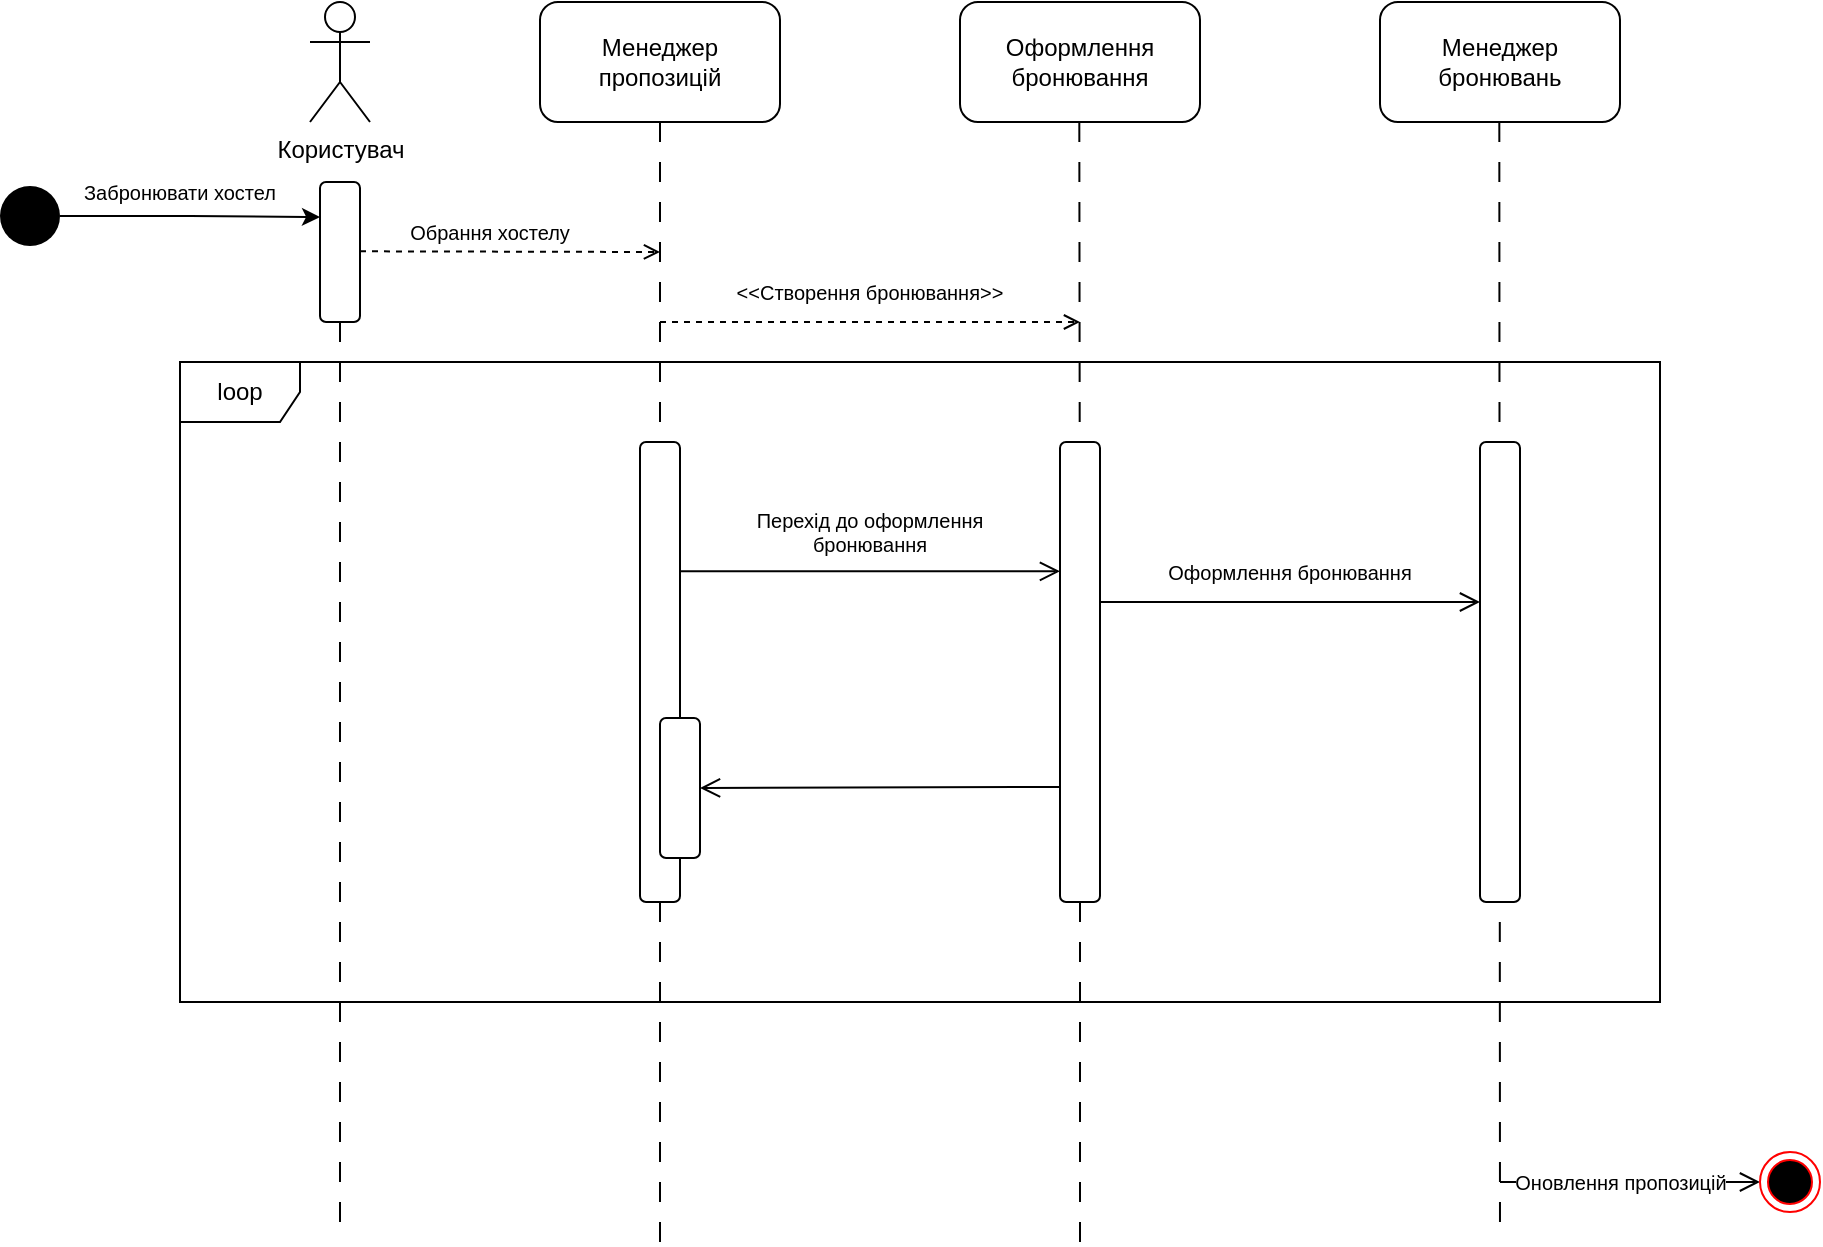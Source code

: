 <mxfile version="15.8.6" type="github">
  <diagram name="Page-1" id="13e1069c-82ec-6db2-03f1-153e76fe0fe0">
    <mxGraphModel dx="946" dy="614" grid="1" gridSize="10" guides="1" tooltips="1" connect="1" arrows="1" fold="1" page="1" pageScale="1" pageWidth="1100" pageHeight="850" background="none" math="0" shadow="0">
      <root>
        <mxCell id="0" />
        <mxCell id="1" parent="0" />
        <mxCell id="R89YBkCyaEipsPVi2r1F-6" style="edgeStyle=orthogonalEdgeStyle;rounded=0;orthogonalLoop=1;jettySize=auto;html=1;exitX=1;exitY=0.5;exitDx=0;exitDy=0;entryX=0;entryY=0.25;entryDx=0;entryDy=0;" parent="1" source="R89YBkCyaEipsPVi2r1F-2" target="R89YBkCyaEipsPVi2r1F-3" edge="1">
          <mxGeometry relative="1" as="geometry" />
        </mxCell>
        <mxCell id="R89YBkCyaEipsPVi2r1F-2" value="" style="ellipse;fillColor=#000000;strokeColor=none;" parent="1" vertex="1">
          <mxGeometry x="40" y="112" width="30" height="30" as="geometry" />
        </mxCell>
        <mxCell id="R89YBkCyaEipsPVi2r1F-3" value="" style="rounded=1;whiteSpace=wrap;html=1;" parent="1" vertex="1">
          <mxGeometry x="200" y="110" width="20" height="70" as="geometry" />
        </mxCell>
        <mxCell id="R89YBkCyaEipsPVi2r1F-4" value="Менеджер пропозицій" style="rounded=1;whiteSpace=wrap;html=1;" parent="1" vertex="1">
          <mxGeometry x="310" y="20" width="120" height="60" as="geometry" />
        </mxCell>
        <mxCell id="R89YBkCyaEipsPVi2r1F-5" value="Користувач" style="shape=umlActor;verticalLabelPosition=bottom;verticalAlign=top;html=1;outlineConnect=0;" parent="1" vertex="1">
          <mxGeometry x="195" y="20" width="30" height="60" as="geometry" />
        </mxCell>
        <mxCell id="R89YBkCyaEipsPVi2r1F-7" value="&lt;font style=&quot;font-size: 10px&quot;&gt;Забронювати хостел&lt;/font&gt;" style="text;html=1;strokeColor=none;fillColor=none;align=center;verticalAlign=middle;whiteSpace=wrap;rounded=0;" parent="1" vertex="1">
          <mxGeometry x="80" y="100" width="100" height="30" as="geometry" />
        </mxCell>
        <mxCell id="R89YBkCyaEipsPVi2r1F-8" value="Оформлення бронювання" style="rounded=1;whiteSpace=wrap;html=1;" parent="1" vertex="1">
          <mxGeometry x="520" y="20" width="120" height="60" as="geometry" />
        </mxCell>
        <mxCell id="R89YBkCyaEipsPVi2r1F-14" value="" style="endArrow=none;startArrow=none;endFill=0;startFill=0;endSize=8;html=1;verticalAlign=bottom;dashed=1;labelBackgroundColor=none;dashPattern=10 10;rounded=0;fontSize=10;exitX=0.5;exitY=1;exitDx=0;exitDy=0;" parent="1" source="R89YBkCyaEipsPVi2r1F-3" edge="1">
          <mxGeometry width="160" relative="1" as="geometry">
            <mxPoint x="270" y="180" as="sourcePoint" />
            <mxPoint x="210" y="640" as="targetPoint" />
          </mxGeometry>
        </mxCell>
        <mxCell id="R89YBkCyaEipsPVi2r1F-16" value="Обрання хостелу" style="text;html=1;strokeColor=none;fillColor=none;align=center;verticalAlign=middle;whiteSpace=wrap;rounded=0;fontSize=10;" parent="1" vertex="1">
          <mxGeometry x="240" y="120" width="90" height="30" as="geometry" />
        </mxCell>
        <mxCell id="R89YBkCyaEipsPVi2r1F-17" value="Менеджер бронювань" style="rounded=1;whiteSpace=wrap;html=1;" parent="1" vertex="1">
          <mxGeometry x="730" y="20" width="120" height="60" as="geometry" />
        </mxCell>
        <mxCell id="R89YBkCyaEipsPVi2r1F-19" value="" style="endArrow=none;startArrow=none;endFill=0;startFill=0;endSize=8;html=1;verticalAlign=bottom;dashed=1;labelBackgroundColor=none;dashPattern=10 10;rounded=0;fontSize=10;exitX=0.5;exitY=1;exitDx=0;exitDy=0;" parent="1" source="R89YBkCyaEipsPVi2r1F-29" edge="1">
          <mxGeometry width="160" relative="1" as="geometry">
            <mxPoint x="369.66" y="130.0" as="sourcePoint" />
            <mxPoint x="370" y="640" as="targetPoint" />
          </mxGeometry>
        </mxCell>
        <mxCell id="R89YBkCyaEipsPVi2r1F-20" value="" style="endArrow=none;startArrow=none;endFill=0;startFill=0;endSize=8;html=1;verticalAlign=bottom;dashed=1;labelBackgroundColor=none;dashPattern=10 10;rounded=0;fontSize=10;exitX=0.5;exitY=1;exitDx=0;exitDy=0;" parent="1" source="R89YBkCyaEipsPVi2r1F-32" edge="1">
          <mxGeometry width="160" relative="1" as="geometry">
            <mxPoint x="579.66" y="80" as="sourcePoint" />
            <mxPoint x="580" y="640" as="targetPoint" />
          </mxGeometry>
        </mxCell>
        <mxCell id="R89YBkCyaEipsPVi2r1F-21" value="" style="endArrow=none;startArrow=none;endFill=0;startFill=0;endSize=8;html=1;verticalAlign=bottom;dashed=1;labelBackgroundColor=none;dashPattern=10 10;rounded=0;fontSize=10;exitX=0.5;exitY=1;exitDx=0;exitDy=0;" parent="1" edge="1">
          <mxGeometry width="160" relative="1" as="geometry">
            <mxPoint x="789.66" y="80" as="sourcePoint" />
            <mxPoint x="790" y="640" as="targetPoint" />
          </mxGeometry>
        </mxCell>
        <mxCell id="R89YBkCyaEipsPVi2r1F-23" value="&amp;lt;&amp;lt;Створення бронювання&amp;gt;&amp;gt;" style="text;html=1;strokeColor=none;fillColor=none;align=center;verticalAlign=middle;whiteSpace=wrap;rounded=0;fontSize=10;" parent="1" vertex="1">
          <mxGeometry x="400" y="150" width="150" height="30" as="geometry" />
        </mxCell>
        <mxCell id="R89YBkCyaEipsPVi2r1F-26" value="Оформлення бронювання" style="text;html=1;strokeColor=none;fillColor=none;align=center;verticalAlign=middle;whiteSpace=wrap;rounded=0;fontSize=10;" parent="1" vertex="1">
          <mxGeometry x="620" y="290" width="130" height="30" as="geometry" />
        </mxCell>
        <mxCell id="R89YBkCyaEipsPVi2r1F-29" value="" style="rounded=1;whiteSpace=wrap;html=1;" parent="1" vertex="1">
          <mxGeometry x="360" y="240" width="20" height="230" as="geometry" />
        </mxCell>
        <mxCell id="R89YBkCyaEipsPVi2r1F-30" value="" style="endArrow=none;startArrow=none;endFill=0;startFill=0;endSize=8;html=1;verticalAlign=bottom;dashed=1;labelBackgroundColor=none;dashPattern=10 10;rounded=0;fontSize=10;exitX=0.5;exitY=1;exitDx=0;exitDy=0;" parent="1" source="R89YBkCyaEipsPVi2r1F-4" target="R89YBkCyaEipsPVi2r1F-29" edge="1">
          <mxGeometry width="160" relative="1" as="geometry">
            <mxPoint x="370" y="80" as="sourcePoint" />
            <mxPoint x="370" y="590" as="targetPoint" />
          </mxGeometry>
        </mxCell>
        <mxCell id="R89YBkCyaEipsPVi2r1F-32" value="" style="rounded=1;whiteSpace=wrap;html=1;" parent="1" vertex="1">
          <mxGeometry x="570" y="240" width="20" height="230" as="geometry" />
        </mxCell>
        <mxCell id="R89YBkCyaEipsPVi2r1F-33" value="" style="endArrow=none;startArrow=none;endFill=0;startFill=0;endSize=8;html=1;verticalAlign=bottom;dashed=1;labelBackgroundColor=none;dashPattern=10 10;rounded=0;fontSize=10;exitX=0.5;exitY=1;exitDx=0;exitDy=0;" parent="1" target="R89YBkCyaEipsPVi2r1F-32" edge="1">
          <mxGeometry width="160" relative="1" as="geometry">
            <mxPoint x="579.66" y="80" as="sourcePoint" />
            <mxPoint x="579.66" y="590" as="targetPoint" />
          </mxGeometry>
        </mxCell>
        <mxCell id="R89YBkCyaEipsPVi2r1F-34" value="" style="rounded=1;whiteSpace=wrap;html=1;" parent="1" vertex="1">
          <mxGeometry x="780" y="240" width="20" height="230" as="geometry" />
        </mxCell>
        <mxCell id="R89YBkCyaEipsPVi2r1F-38" value="" style="html=1;verticalAlign=bottom;labelBackgroundColor=none;endArrow=open;endFill=0;dashed=1;rounded=0;fontSize=10;" parent="1" edge="1">
          <mxGeometry width="160" relative="1" as="geometry">
            <mxPoint x="220" y="144.66" as="sourcePoint" />
            <mxPoint x="370" y="145" as="targetPoint" />
          </mxGeometry>
        </mxCell>
        <mxCell id="R89YBkCyaEipsPVi2r1F-39" value="" style="html=1;verticalAlign=bottom;labelBackgroundColor=none;endArrow=open;endFill=0;dashed=1;rounded=0;fontSize=10;" parent="1" edge="1">
          <mxGeometry width="160" relative="1" as="geometry">
            <mxPoint x="370" y="180.0" as="sourcePoint" />
            <mxPoint x="580" y="180" as="targetPoint" />
          </mxGeometry>
        </mxCell>
        <mxCell id="R89YBkCyaEipsPVi2r1F-43" value="" style="endArrow=open;startArrow=none;endFill=0;startFill=0;endSize=8;html=1;verticalAlign=bottom;labelBackgroundColor=none;strokeWidth=1;rounded=0;fontSize=10;" parent="1" edge="1">
          <mxGeometry width="160" relative="1" as="geometry">
            <mxPoint x="380" y="304.66" as="sourcePoint" />
            <mxPoint x="570" y="304.66" as="targetPoint" />
          </mxGeometry>
        </mxCell>
        <mxCell id="R89YBkCyaEipsPVi2r1F-45" value="" style="endArrow=open;startArrow=none;endFill=0;startFill=0;endSize=8;html=1;verticalAlign=bottom;labelBackgroundColor=none;strokeWidth=1;rounded=0;fontSize=10;" parent="1" edge="1">
          <mxGeometry width="160" relative="1" as="geometry">
            <mxPoint x="590" y="320.0" as="sourcePoint" />
            <mxPoint x="780.0" y="320.0" as="targetPoint" />
          </mxGeometry>
        </mxCell>
        <mxCell id="R89YBkCyaEipsPVi2r1F-46" value="" style="endArrow=open;startArrow=none;endFill=0;startFill=0;endSize=8;html=1;verticalAlign=bottom;labelBackgroundColor=none;strokeWidth=1;rounded=0;fontSize=10;entryX=1;entryY=0.5;entryDx=0;entryDy=0;exitX=0;exitY=0.75;exitDx=0;exitDy=0;" parent="1" source="R89YBkCyaEipsPVi2r1F-32" target="R89YBkCyaEipsPVi2r1F-47" edge="1">
          <mxGeometry width="160" relative="1" as="geometry">
            <mxPoint x="400" y="324.66" as="sourcePoint" />
            <mxPoint x="590.0" y="324.66" as="targetPoint" />
          </mxGeometry>
        </mxCell>
        <mxCell id="R89YBkCyaEipsPVi2r1F-47" value="" style="rounded=1;whiteSpace=wrap;html=1;" parent="1" vertex="1">
          <mxGeometry x="370" y="378" width="20" height="70" as="geometry" />
        </mxCell>
        <mxCell id="R89YBkCyaEipsPVi2r1F-51" value="Перехід до оформлення бронювання" style="text;html=1;strokeColor=none;fillColor=none;align=center;verticalAlign=middle;whiteSpace=wrap;rounded=0;fontSize=10;" parent="1" vertex="1">
          <mxGeometry x="400" y="270" width="150" height="30" as="geometry" />
        </mxCell>
        <mxCell id="R89YBkCyaEipsPVi2r1F-53" value="" style="endArrow=open;startArrow=none;endFill=0;startFill=0;endSize=8;html=1;verticalAlign=bottom;labelBackgroundColor=none;strokeWidth=1;rounded=0;fontSize=10;entryX=0;entryY=0.5;entryDx=0;entryDy=0;" parent="1" target="R89YBkCyaEipsPVi2r1F-54" edge="1">
          <mxGeometry width="160" relative="1" as="geometry">
            <mxPoint x="790" y="610" as="sourcePoint" />
            <mxPoint x="920" y="610" as="targetPoint" />
          </mxGeometry>
        </mxCell>
        <mxCell id="R89YBkCyaEipsPVi2r1F-55" value="Оновлення пропозицій" style="edgeLabel;html=1;align=center;verticalAlign=middle;resizable=0;points=[];fontSize=10;" parent="R89YBkCyaEipsPVi2r1F-53" vertex="1" connectable="0">
          <mxGeometry x="-0.507" y="-1" relative="1" as="geometry">
            <mxPoint x="28" y="-1" as="offset" />
          </mxGeometry>
        </mxCell>
        <mxCell id="R89YBkCyaEipsPVi2r1F-54" value="" style="ellipse;html=1;shape=endState;fillColor=#000000;strokeColor=#ff0000;fontSize=10;" parent="1" vertex="1">
          <mxGeometry x="920" y="595" width="30" height="30" as="geometry" />
        </mxCell>
        <mxCell id="NoJuaJC2dfi2t65BxnF3-1" value="loop" style="shape=umlFrame;whiteSpace=wrap;html=1;" vertex="1" parent="1">
          <mxGeometry x="130" y="200" width="740" height="320" as="geometry" />
        </mxCell>
      </root>
    </mxGraphModel>
  </diagram>
</mxfile>
